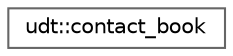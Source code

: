 digraph "Graphical Class Hierarchy"
{
 // LATEX_PDF_SIZE
  bgcolor="transparent";
  edge [fontname=Helvetica,fontsize=10,labelfontname=Helvetica,labelfontsize=10];
  node [fontname=Helvetica,fontsize=10,shape=box,height=0.2,width=0.4];
  rankdir="LR";
  Node0 [id="Node000000",label="udt::contact_book",height=0.2,width=0.4,color="grey40", fillcolor="white", style="filled",URL="$structudt_1_1contact__book.html",tooltip=" "];
}
